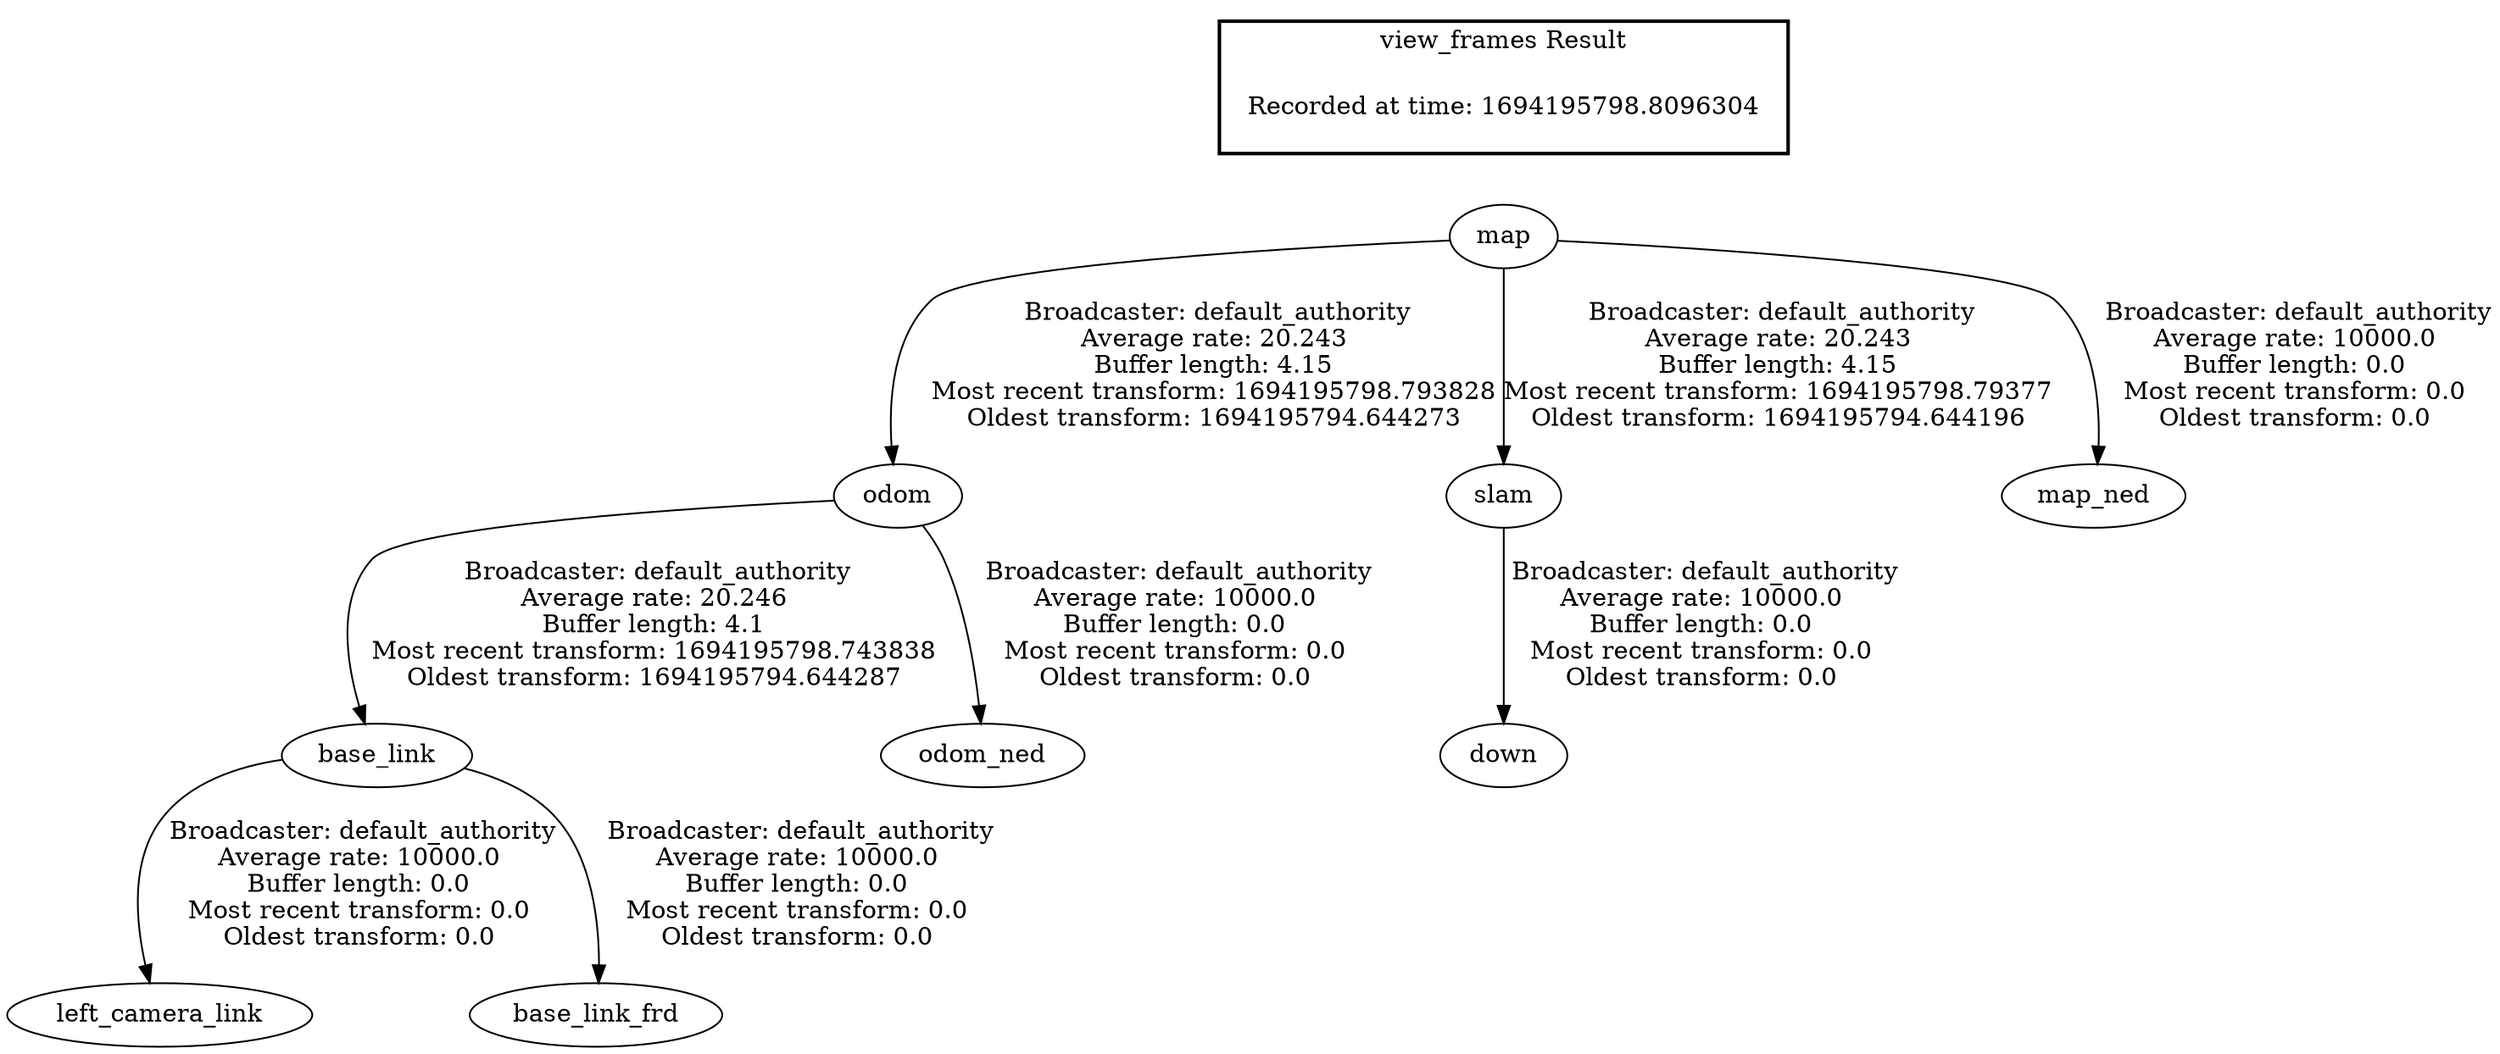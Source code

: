 digraph G {
"base_link" -> "left_camera_link"[label=" Broadcaster: default_authority\nAverage rate: 10000.0\nBuffer length: 0.0\nMost recent transform: 0.0\nOldest transform: 0.0\n"];
"odom" -> "base_link"[label=" Broadcaster: default_authority\nAverage rate: 20.246\nBuffer length: 4.1\nMost recent transform: 1694195798.743838\nOldest transform: 1694195794.644287\n"];
"slam" -> "down"[label=" Broadcaster: default_authority\nAverage rate: 10000.0\nBuffer length: 0.0\nMost recent transform: 0.0\nOldest transform: 0.0\n"];
"map" -> "slam"[label=" Broadcaster: default_authority\nAverage rate: 20.243\nBuffer length: 4.15\nMost recent transform: 1694195798.79377\nOldest transform: 1694195794.644196\n"];
"map" -> "odom"[label=" Broadcaster: default_authority\nAverage rate: 20.243\nBuffer length: 4.15\nMost recent transform: 1694195798.793828\nOldest transform: 1694195794.644273\n"];
"map" -> "map_ned"[label=" Broadcaster: default_authority\nAverage rate: 10000.0\nBuffer length: 0.0\nMost recent transform: 0.0\nOldest transform: 0.0\n"];
"odom" -> "odom_ned"[label=" Broadcaster: default_authority\nAverage rate: 10000.0\nBuffer length: 0.0\nMost recent transform: 0.0\nOldest transform: 0.0\n"];
"base_link" -> "base_link_frd"[label=" Broadcaster: default_authority\nAverage rate: 10000.0\nBuffer length: 0.0\nMost recent transform: 0.0\nOldest transform: 0.0\n"];
edge [style=invis];
 subgraph cluster_legend { style=bold; color=black; label ="view_frames Result";
"Recorded at time: 1694195798.8096304"[ shape=plaintext ] ;
}->"map";
}